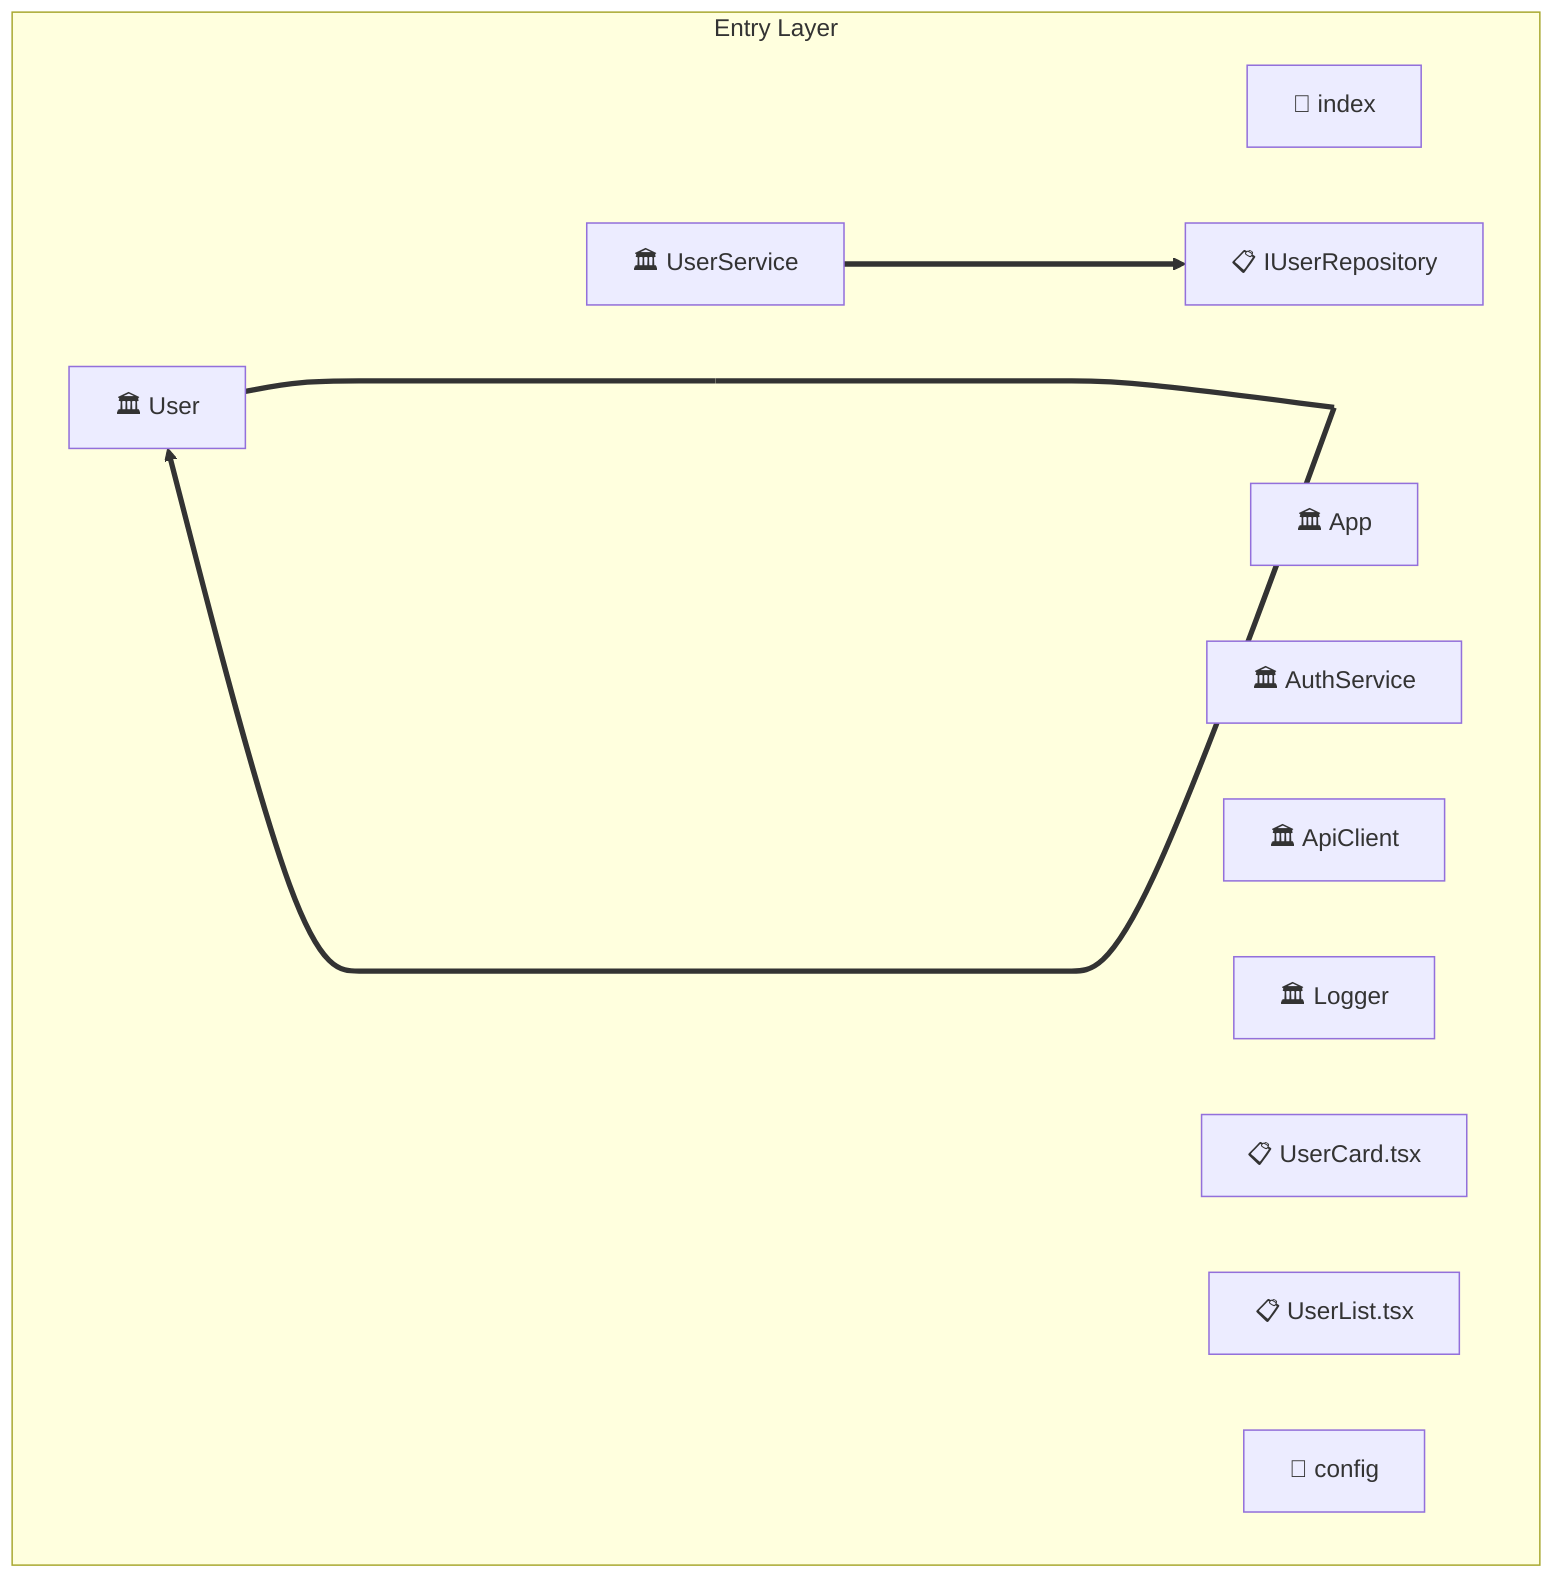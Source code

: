 graph TB
    subgraph Layer0["Entry Layer"]
        src_index["📄 index"]
        src_App["🏛️ App"]
        src_services_UserService["🏛️ UserService"]
        src_services_AuthService["🏛️ AuthService"]
        src_utils_ApiClient["🏛️ ApiClient"]
        src_utils_Logger["🏛️ Logger"]
        src_models_User["🏛️ User"]
        src_interfaces_IUserRepository["📋 IUserRepository"]
        src_components_UserCard_tsx["📋 UserCard.tsx"]
        src_components_UserList_tsx["📋 UserList.tsx"]
        src_config["📄 config"]
    end
    src_services_UserService ====> src_interfaces_IUserRepository
    src_models_User ====> src_models_User

    classDef coreModule fill:#ff6b6b,stroke:#333,stroke-width:2px,color:#fff
    classDef utilModule fill:#4ecdc4,stroke:#333,stroke-width:2px,color:#fff
    classDef componentModule fill:#45b7d1,stroke:#333,stroke-width:2px,color:#fff
    classDef serviceModule fill:#f9ca24,stroke:#333,stroke-width:2px,color:#333
    classDef testModule fill:#6c5ce7,stroke:#333,stroke-width:2px,color:#fff